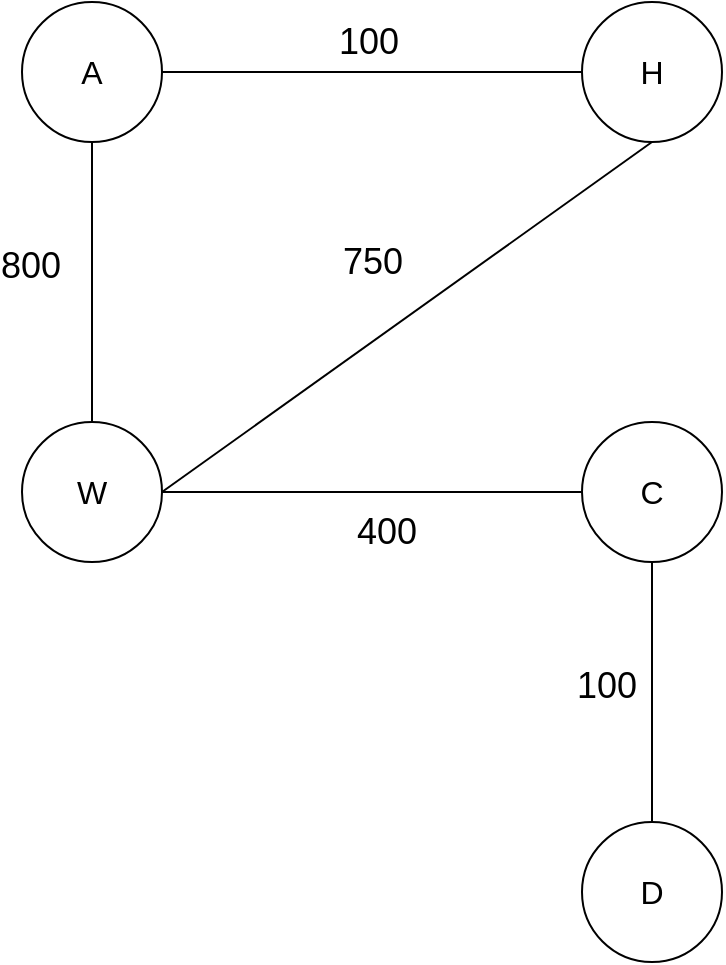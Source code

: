 <mxfile version="22.1.22" type="embed">
  <diagram id="23iRSUPoRavnBvh4doch" name="Page-1">
    <mxGraphModel dx="1327" dy="781" grid="1" gridSize="10" guides="1" tooltips="1" connect="1" arrows="1" fold="1" page="1" pageScale="1" pageWidth="827" pageHeight="1169" math="0" shadow="0">
      <root>
        <mxCell id="0" />
        <mxCell id="1" parent="0" />
        <mxCell id="2" value="&lt;font size=&quot;3&quot;&gt;A&lt;/font&gt;" style="ellipse;whiteSpace=wrap;html=1;aspect=fixed;" vertex="1" parent="1">
          <mxGeometry x="50" y="90" width="70" height="70" as="geometry" />
        </mxCell>
        <mxCell id="8" value="&lt;font size=&quot;3&quot;&gt;H&lt;/font&gt;" style="ellipse;whiteSpace=wrap;html=1;aspect=fixed;" vertex="1" parent="1">
          <mxGeometry x="330" y="90" width="70" height="70" as="geometry" />
        </mxCell>
        <mxCell id="9" value="&lt;font size=&quot;3&quot;&gt;W&lt;/font&gt;" style="ellipse;whiteSpace=wrap;html=1;aspect=fixed;" vertex="1" parent="1">
          <mxGeometry x="50" y="300" width="70" height="70" as="geometry" />
        </mxCell>
        <mxCell id="10" value="&lt;font size=&quot;3&quot;&gt;C&lt;/font&gt;" style="ellipse;whiteSpace=wrap;html=1;aspect=fixed;" vertex="1" parent="1">
          <mxGeometry x="330" y="300" width="70" height="70" as="geometry" />
        </mxCell>
        <mxCell id="11" value="&lt;font size=&quot;3&quot;&gt;D&lt;/font&gt;" style="ellipse;whiteSpace=wrap;html=1;aspect=fixed;" vertex="1" parent="1">
          <mxGeometry x="330" y="500" width="70" height="70" as="geometry" />
        </mxCell>
        <mxCell id="12" value="" style="endArrow=none;html=1;rounded=0;entryX=0;entryY=0.5;entryDx=0;entryDy=0;exitX=1;exitY=0.5;exitDx=0;exitDy=0;" edge="1" parent="1" source="2" target="8">
          <mxGeometry width="50" height="50" relative="1" as="geometry">
            <mxPoint x="100" y="210" as="sourcePoint" />
            <mxPoint x="150" y="200" as="targetPoint" />
          </mxGeometry>
        </mxCell>
        <mxCell id="19" value="&lt;font style=&quot;font-size: 18px;&quot;&gt;100&lt;/font&gt;" style="edgeLabel;html=1;align=center;verticalAlign=middle;resizable=0;points=[];" vertex="1" connectable="0" parent="12">
          <mxGeometry x="-0.024" y="1" relative="1" as="geometry">
            <mxPoint y="-14" as="offset" />
          </mxGeometry>
        </mxCell>
        <mxCell id="13" value="" style="endArrow=none;html=1;rounded=0;entryX=0.5;entryY=1;entryDx=0;entryDy=0;exitX=1;exitY=0.5;exitDx=0;exitDy=0;" edge="1" parent="1" source="9" target="8">
          <mxGeometry width="50" height="50" relative="1" as="geometry">
            <mxPoint x="130" y="250" as="sourcePoint" />
            <mxPoint x="340" y="250" as="targetPoint" />
          </mxGeometry>
        </mxCell>
        <mxCell id="14" value="" style="endArrow=none;html=1;rounded=0;entryX=0.5;entryY=0;entryDx=0;entryDy=0;exitX=0.5;exitY=1;exitDx=0;exitDy=0;" edge="1" parent="1" source="2" target="9">
          <mxGeometry width="50" height="50" relative="1" as="geometry">
            <mxPoint x="140" y="145" as="sourcePoint" />
            <mxPoint x="350" y="145" as="targetPoint" />
          </mxGeometry>
        </mxCell>
        <mxCell id="15" value="" style="endArrow=none;html=1;rounded=0;entryX=0;entryY=0.5;entryDx=0;entryDy=0;exitX=1;exitY=0.5;exitDx=0;exitDy=0;" edge="1" parent="1" source="9" target="10">
          <mxGeometry width="50" height="50" relative="1" as="geometry">
            <mxPoint x="150" y="155" as="sourcePoint" />
            <mxPoint x="360" y="155" as="targetPoint" />
          </mxGeometry>
        </mxCell>
        <mxCell id="17" value="" style="endArrow=none;html=1;rounded=0;entryX=0.5;entryY=0;entryDx=0;entryDy=0;exitX=0.5;exitY=1;exitDx=0;exitDy=0;" edge="1" parent="1" source="10" target="11">
          <mxGeometry width="50" height="50" relative="1" as="geometry">
            <mxPoint x="160" y="165" as="sourcePoint" />
            <mxPoint x="370" y="165" as="targetPoint" />
          </mxGeometry>
        </mxCell>
        <mxCell id="20" value="&lt;font style=&quot;font-size: 18px;&quot;&gt;800&lt;/font&gt;" style="edgeLabel;html=1;align=center;verticalAlign=middle;resizable=0;points=[];" vertex="1" connectable="0" parent="1">
          <mxGeometry x="233" y="120" as="geometry">
            <mxPoint x="-179" y="102" as="offset" />
          </mxGeometry>
        </mxCell>
        <mxCell id="21" value="&lt;font style=&quot;font-size: 18px;&quot;&gt;750&lt;/font&gt;" style="edgeLabel;html=1;align=center;verticalAlign=middle;resizable=0;points=[];" vertex="1" connectable="0" parent="1">
          <mxGeometry x="233" y="110" as="geometry">
            <mxPoint x="-8" y="110" as="offset" />
          </mxGeometry>
        </mxCell>
        <mxCell id="22" value="&lt;font style=&quot;font-size: 18px;&quot;&gt;400&lt;/font&gt;" style="edgeLabel;html=1;align=center;verticalAlign=middle;resizable=0;points=[];" vertex="1" connectable="0" parent="1">
          <mxGeometry x="240" y="125" as="geometry">
            <mxPoint x="-8" y="230" as="offset" />
          </mxGeometry>
        </mxCell>
        <mxCell id="23" value="&lt;font style=&quot;font-size: 18px;&quot;&gt;100&lt;/font&gt;" style="edgeLabel;html=1;align=center;verticalAlign=middle;resizable=0;points=[];" vertex="1" connectable="0" parent="1">
          <mxGeometry x="263" y="150" as="geometry">
            <mxPoint x="79" y="282" as="offset" />
          </mxGeometry>
        </mxCell>
      </root>
    </mxGraphModel>
  </diagram>
</mxfile>
